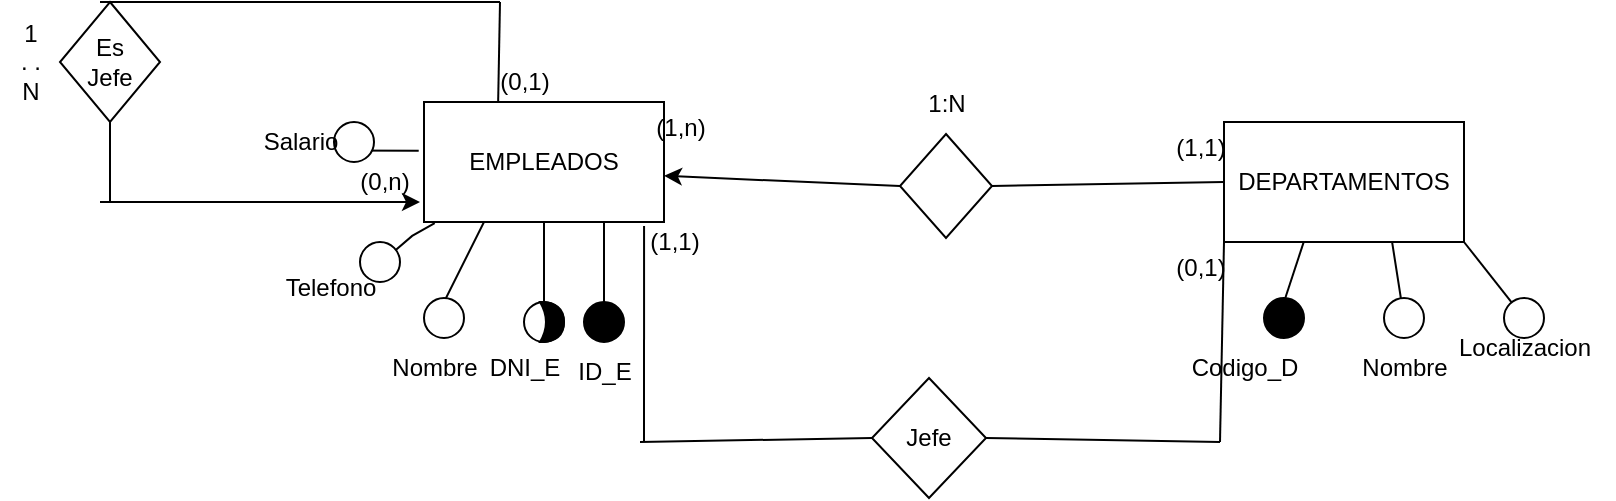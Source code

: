 <mxfile version="24.7.16">
  <diagram name="Página-1" id="xLEbLWEpb5DnmM2ml_3p">
    <mxGraphModel dx="548" dy="499" grid="1" gridSize="10" guides="1" tooltips="1" connect="1" arrows="1" fold="1" page="1" pageScale="1" pageWidth="827" pageHeight="1169" math="0" shadow="0">
      <root>
        <mxCell id="0" />
        <mxCell id="1" parent="0" />
        <mxCell id="GEkU-7t59s7T-fOhTXQf-1" value="EMPLEADOS" style="rounded=0;whiteSpace=wrap;html=1;" vertex="1" parent="1">
          <mxGeometry x="232" y="80" width="120" height="60" as="geometry" />
        </mxCell>
        <mxCell id="GEkU-7t59s7T-fOhTXQf-2" value="DEPARTAMENTOS" style="rounded=0;whiteSpace=wrap;html=1;" vertex="1" parent="1">
          <mxGeometry x="632" y="90" width="120" height="60" as="geometry" />
        </mxCell>
        <mxCell id="GEkU-7t59s7T-fOhTXQf-3" value="" style="endArrow=none;html=1;rounded=0;entryX=0.75;entryY=1;entryDx=0;entryDy=0;" edge="1" parent="1" source="GEkU-7t59s7T-fOhTXQf-4" target="GEkU-7t59s7T-fOhTXQf-1">
          <mxGeometry width="50" height="50" relative="1" as="geometry">
            <mxPoint x="322" y="180" as="sourcePoint" />
            <mxPoint x="532" y="100" as="targetPoint" />
          </mxGeometry>
        </mxCell>
        <mxCell id="GEkU-7t59s7T-fOhTXQf-5" value="" style="endArrow=none;html=1;rounded=0;entryX=0.75;entryY=1;entryDx=0;entryDy=0;" edge="1" parent="1" target="GEkU-7t59s7T-fOhTXQf-4">
          <mxGeometry width="50" height="50" relative="1" as="geometry">
            <mxPoint x="322" y="180" as="sourcePoint" />
            <mxPoint x="322" y="140" as="targetPoint" />
          </mxGeometry>
        </mxCell>
        <mxCell id="GEkU-7t59s7T-fOhTXQf-4" value="" style="ellipse;whiteSpace=wrap;html=1;aspect=fixed;fillColor=#000000;" vertex="1" parent="1">
          <mxGeometry x="312" y="180" width="20" height="20" as="geometry" />
        </mxCell>
        <mxCell id="GEkU-7t59s7T-fOhTXQf-6" value="ID_E" style="text;html=1;align=center;verticalAlign=middle;resizable=0;points=[];autosize=1;strokeColor=none;fillColor=none;" vertex="1" parent="1">
          <mxGeometry x="297" y="200" width="50" height="30" as="geometry" />
        </mxCell>
        <mxCell id="GEkU-7t59s7T-fOhTXQf-7" value="" style="endArrow=none;html=1;rounded=0;entryX=0.5;entryY=1;entryDx=0;entryDy=0;" edge="1" parent="1" target="GEkU-7t59s7T-fOhTXQf-1">
          <mxGeometry width="50" height="50" relative="1" as="geometry">
            <mxPoint x="292" y="180" as="sourcePoint" />
            <mxPoint x="332" y="150" as="targetPoint" />
          </mxGeometry>
        </mxCell>
        <mxCell id="GEkU-7t59s7T-fOhTXQf-8" value="" style="ellipse;whiteSpace=wrap;html=1;aspect=fixed;shadow=0;" vertex="1" parent="1">
          <mxGeometry x="282" y="180" width="20" height="20" as="geometry" />
        </mxCell>
        <mxCell id="GEkU-7t59s7T-fOhTXQf-9" value="DNI_E" style="text;html=1;align=center;verticalAlign=middle;resizable=0;points=[];autosize=1;strokeColor=none;fillColor=none;" vertex="1" parent="1">
          <mxGeometry x="252" y="198" width="60" height="30" as="geometry" />
        </mxCell>
        <mxCell id="GEkU-7t59s7T-fOhTXQf-10" value="" style="endArrow=none;html=1;rounded=0;entryX=0.25;entryY=1;entryDx=0;entryDy=0;" edge="1" parent="1" target="GEkU-7t59s7T-fOhTXQf-1">
          <mxGeometry width="50" height="50" relative="1" as="geometry">
            <mxPoint x="242" y="180" as="sourcePoint" />
            <mxPoint x="302" y="150" as="targetPoint" />
          </mxGeometry>
        </mxCell>
        <mxCell id="GEkU-7t59s7T-fOhTXQf-11" value="" style="ellipse;whiteSpace=wrap;html=1;aspect=fixed;" vertex="1" parent="1">
          <mxGeometry x="232" y="178" width="20" height="20" as="geometry" />
        </mxCell>
        <mxCell id="GEkU-7t59s7T-fOhTXQf-17" value="Nombre" style="text;html=1;align=center;verticalAlign=middle;resizable=0;points=[];autosize=1;strokeColor=none;fillColor=none;" vertex="1" parent="1">
          <mxGeometry x="202" y="198" width="70" height="30" as="geometry" />
        </mxCell>
        <mxCell id="GEkU-7t59s7T-fOhTXQf-18" value="" style="endArrow=none;html=1;rounded=0;entryX=-0.006;entryY=0.894;entryDx=0;entryDy=0;entryPerimeter=0;exitX=0.885;exitY=0.036;exitDx=0;exitDy=0;exitPerimeter=0;" edge="1" parent="1" source="GEkU-7t59s7T-fOhTXQf-20">
          <mxGeometry width="50" height="50" relative="1" as="geometry">
            <mxPoint x="247.93" y="128" as="sourcePoint" />
            <mxPoint x="237.36" y="140.59" as="targetPoint" />
            <Array as="points">
              <mxPoint x="226.08" y="146.95" />
            </Array>
          </mxGeometry>
        </mxCell>
        <mxCell id="GEkU-7t59s7T-fOhTXQf-19" value="" style="ellipse;whiteSpace=wrap;html=1;aspect=fixed;" vertex="1" parent="1">
          <mxGeometry x="200" y="150" width="20" height="20" as="geometry" />
        </mxCell>
        <mxCell id="GEkU-7t59s7T-fOhTXQf-20" value="Telefono" style="text;html=1;align=center;verticalAlign=middle;resizable=0;points=[];autosize=1;strokeColor=none;fillColor=none;" vertex="1" parent="1">
          <mxGeometry x="150" y="158" width="70" height="30" as="geometry" />
        </mxCell>
        <mxCell id="GEkU-7t59s7T-fOhTXQf-21" value="" style="endArrow=none;html=1;rounded=0;entryX=-0.022;entryY=0.406;entryDx=0;entryDy=0;entryPerimeter=0;exitX=0.035;exitY=-0.027;exitDx=0;exitDy=0;exitPerimeter=0;" edge="1" parent="1" source="GEkU-7t59s7T-fOhTXQf-46" target="GEkU-7t59s7T-fOhTXQf-1">
          <mxGeometry width="50" height="50" relative="1" as="geometry">
            <mxPoint x="202" y="110" as="sourcePoint" />
            <mxPoint x="241" y="144" as="targetPoint" />
          </mxGeometry>
        </mxCell>
        <mxCell id="GEkU-7t59s7T-fOhTXQf-22" value="" style="ellipse;whiteSpace=wrap;html=1;aspect=fixed;" vertex="1" parent="1">
          <mxGeometry x="187" y="90" width="20" height="20" as="geometry" />
        </mxCell>
        <mxCell id="GEkU-7t59s7T-fOhTXQf-23" value="Salario" style="text;html=1;align=center;verticalAlign=middle;resizable=0;points=[];autosize=1;strokeColor=none;fillColor=none;" vertex="1" parent="1">
          <mxGeometry x="140" y="85" width="60" height="30" as="geometry" />
        </mxCell>
        <mxCell id="GEkU-7t59s7T-fOhTXQf-24" value="" style="endArrow=none;html=1;rounded=0;entryX=0.333;entryY=0.995;entryDx=0;entryDy=0;entryPerimeter=0;" edge="1" parent="1" target="GEkU-7t59s7T-fOhTXQf-2">
          <mxGeometry width="50" height="50" relative="1" as="geometry">
            <mxPoint x="662" y="180" as="sourcePoint" />
            <mxPoint x="332" y="150" as="targetPoint" />
          </mxGeometry>
        </mxCell>
        <mxCell id="GEkU-7t59s7T-fOhTXQf-25" value="" style="ellipse;whiteSpace=wrap;html=1;aspect=fixed;fillColor=#000000;" vertex="1" parent="1">
          <mxGeometry x="652" y="178" width="20" height="20" as="geometry" />
        </mxCell>
        <mxCell id="GEkU-7t59s7T-fOhTXQf-26" value="" style="ellipse;whiteSpace=wrap;html=1;aspect=fixed;" vertex="1" parent="1">
          <mxGeometry x="712" y="178" width="20" height="20" as="geometry" />
        </mxCell>
        <mxCell id="GEkU-7t59s7T-fOhTXQf-27" value="" style="ellipse;whiteSpace=wrap;html=1;aspect=fixed;" vertex="1" parent="1">
          <mxGeometry x="772" y="178" width="20" height="20" as="geometry" />
        </mxCell>
        <mxCell id="GEkU-7t59s7T-fOhTXQf-28" value="" style="endArrow=none;html=1;rounded=0;entryX=0.7;entryY=0.995;entryDx=0;entryDy=0;entryPerimeter=0;" edge="1" parent="1" source="GEkU-7t59s7T-fOhTXQf-26" target="GEkU-7t59s7T-fOhTXQf-2">
          <mxGeometry width="50" height="50" relative="1" as="geometry">
            <mxPoint x="672" y="190" as="sourcePoint" />
            <mxPoint x="682" y="160" as="targetPoint" />
          </mxGeometry>
        </mxCell>
        <mxCell id="GEkU-7t59s7T-fOhTXQf-29" value="" style="endArrow=none;html=1;rounded=0;entryX=1;entryY=1;entryDx=0;entryDy=0;" edge="1" parent="1" source="GEkU-7t59s7T-fOhTXQf-27" target="GEkU-7t59s7T-fOhTXQf-2">
          <mxGeometry width="50" height="50" relative="1" as="geometry">
            <mxPoint x="682" y="200" as="sourcePoint" />
            <mxPoint x="692" y="170" as="targetPoint" />
          </mxGeometry>
        </mxCell>
        <mxCell id="GEkU-7t59s7T-fOhTXQf-30" value="Codigo_D" style="text;html=1;align=center;verticalAlign=middle;resizable=0;points=[];autosize=1;strokeColor=none;fillColor=none;" vertex="1" parent="1">
          <mxGeometry x="602" y="198" width="80" height="30" as="geometry" />
        </mxCell>
        <mxCell id="GEkU-7t59s7T-fOhTXQf-31" value="Nombre" style="text;html=1;align=center;verticalAlign=middle;resizable=0;points=[];autosize=1;strokeColor=none;fillColor=none;" vertex="1" parent="1">
          <mxGeometry x="687" y="198" width="70" height="30" as="geometry" />
        </mxCell>
        <mxCell id="GEkU-7t59s7T-fOhTXQf-32" value="Localizacion" style="text;html=1;align=center;verticalAlign=middle;resizable=0;points=[];autosize=1;strokeColor=none;fillColor=none;" vertex="1" parent="1">
          <mxGeometry x="737" y="188" width="90" height="30" as="geometry" />
        </mxCell>
        <mxCell id="GEkU-7t59s7T-fOhTXQf-33" value="" style="rhombus;whiteSpace=wrap;html=1;" vertex="1" parent="1">
          <mxGeometry x="470" y="96" width="46" height="52" as="geometry" />
        </mxCell>
        <mxCell id="GEkU-7t59s7T-fOhTXQf-35" value="" style="endArrow=classic;html=1;rounded=0;entryX=1;entryY=0.5;entryDx=0;entryDy=0;exitX=0;exitY=0.5;exitDx=0;exitDy=0;" edge="1" parent="1" source="GEkU-7t59s7T-fOhTXQf-33">
          <mxGeometry width="50" height="50" relative="1" as="geometry">
            <mxPoint x="471.61" y="127.09" as="sourcePoint" />
            <mxPoint x="352.0" y="116.91" as="targetPoint" />
          </mxGeometry>
        </mxCell>
        <mxCell id="GEkU-7t59s7T-fOhTXQf-37" value="" style="endArrow=none;html=1;rounded=0;entryX=0;entryY=0.5;entryDx=0;entryDy=0;exitX=1;exitY=0.5;exitDx=0;exitDy=0;" edge="1" parent="1" source="GEkU-7t59s7T-fOhTXQf-33" target="GEkU-7t59s7T-fOhTXQf-2">
          <mxGeometry width="50" height="50" relative="1" as="geometry">
            <mxPoint x="472" y="160" as="sourcePoint" />
            <mxPoint x="522" y="110" as="targetPoint" />
          </mxGeometry>
        </mxCell>
        <mxCell id="GEkU-7t59s7T-fOhTXQf-38" value="" style="endArrow=none;html=1;rounded=0;exitX=0.309;exitY=-0.007;exitDx=0;exitDy=0;exitPerimeter=0;" edge="1" parent="1" source="GEkU-7t59s7T-fOhTXQf-1">
          <mxGeometry width="50" height="50" relative="1" as="geometry">
            <mxPoint x="270" y="70" as="sourcePoint" />
            <mxPoint x="270" y="30" as="targetPoint" />
          </mxGeometry>
        </mxCell>
        <mxCell id="GEkU-7t59s7T-fOhTXQf-39" value="" style="shape=xor;whiteSpace=wrap;html=1;strokeColor=#000000;fillColor=#000000;" vertex="1" parent="1">
          <mxGeometry x="290" y="180" width="12" height="20" as="geometry" />
        </mxCell>
        <mxCell id="GEkU-7t59s7T-fOhTXQf-40" value="" style="endArrow=none;html=1;rounded=0;" edge="1" parent="1">
          <mxGeometry width="50" height="50" relative="1" as="geometry">
            <mxPoint x="70" y="30" as="sourcePoint" />
            <mxPoint x="270" y="30" as="targetPoint" />
          </mxGeometry>
        </mxCell>
        <mxCell id="GEkU-7t59s7T-fOhTXQf-41" value="Es&lt;div&gt;Jefe&lt;/div&gt;" style="rhombus;whiteSpace=wrap;html=1;" vertex="1" parent="1">
          <mxGeometry x="50" y="30" width="50" height="60" as="geometry" />
        </mxCell>
        <mxCell id="GEkU-7t59s7T-fOhTXQf-44" value="" style="endArrow=classic;html=1;rounded=0;" edge="1" parent="1">
          <mxGeometry width="50" height="50" relative="1" as="geometry">
            <mxPoint x="70" y="130" as="sourcePoint" />
            <mxPoint x="230" y="130" as="targetPoint" />
          </mxGeometry>
        </mxCell>
        <mxCell id="GEkU-7t59s7T-fOhTXQf-45" value="" style="endArrow=none;html=1;rounded=0;entryX=0.5;entryY=1;entryDx=0;entryDy=0;" edge="1" parent="1" target="GEkU-7t59s7T-fOhTXQf-41">
          <mxGeometry width="50" height="50" relative="1" as="geometry">
            <mxPoint x="75" y="130" as="sourcePoint" />
            <mxPoint x="340" y="80" as="targetPoint" />
          </mxGeometry>
        </mxCell>
        <mxCell id="GEkU-7t59s7T-fOhTXQf-46" value="(0,n)" style="text;html=1;align=center;verticalAlign=middle;resizable=0;points=[];autosize=1;strokeColor=none;fillColor=none;" vertex="1" parent="1">
          <mxGeometry x="187" y="105" width="50" height="30" as="geometry" />
        </mxCell>
        <mxCell id="GEkU-7t59s7T-fOhTXQf-48" value="(0,1)" style="text;html=1;align=center;verticalAlign=middle;resizable=0;points=[];autosize=1;strokeColor=none;fillColor=none;" vertex="1" parent="1">
          <mxGeometry x="257" y="55" width="50" height="30" as="geometry" />
        </mxCell>
        <mxCell id="GEkU-7t59s7T-fOhTXQf-49" value="(1,1)" style="text;html=1;align=center;verticalAlign=middle;resizable=0;points=[];autosize=1;strokeColor=none;fillColor=none;" vertex="1" parent="1">
          <mxGeometry x="595" y="88" width="50" height="30" as="geometry" />
        </mxCell>
        <mxCell id="GEkU-7t59s7T-fOhTXQf-50" value="(1,n)" style="text;html=1;align=center;verticalAlign=middle;resizable=0;points=[];autosize=1;strokeColor=none;fillColor=none;" vertex="1" parent="1">
          <mxGeometry x="335" y="78" width="50" height="30" as="geometry" />
        </mxCell>
        <mxCell id="GEkU-7t59s7T-fOhTXQf-51" value="1:N" style="text;html=1;align=center;verticalAlign=middle;resizable=0;points=[];autosize=1;strokeColor=none;fillColor=none;" vertex="1" parent="1">
          <mxGeometry x="473" y="66" width="40" height="30" as="geometry" />
        </mxCell>
        <mxCell id="GEkU-7t59s7T-fOhTXQf-52" value="1&lt;div&gt;. .&lt;br&gt;N&lt;/div&gt;" style="text;html=1;align=center;verticalAlign=middle;resizable=0;points=[];autosize=1;strokeColor=none;fillColor=none;" vertex="1" parent="1">
          <mxGeometry x="20" y="30" width="30" height="60" as="geometry" />
        </mxCell>
        <mxCell id="GEkU-7t59s7T-fOhTXQf-53" value="" style="endArrow=none;html=1;rounded=0;entryX=0.917;entryY=1.033;entryDx=0;entryDy=0;entryPerimeter=0;" edge="1" parent="1" target="GEkU-7t59s7T-fOhTXQf-1">
          <mxGeometry width="50" height="50" relative="1" as="geometry">
            <mxPoint x="342" y="250" as="sourcePoint" />
            <mxPoint x="440" y="240" as="targetPoint" />
          </mxGeometry>
        </mxCell>
        <mxCell id="GEkU-7t59s7T-fOhTXQf-54" value="" style="endArrow=none;html=1;rounded=0;entryX=0;entryY=0.5;entryDx=0;entryDy=0;" edge="1" parent="1" target="GEkU-7t59s7T-fOhTXQf-55">
          <mxGeometry width="50" height="50" relative="1" as="geometry">
            <mxPoint x="340" y="250" as="sourcePoint" />
            <mxPoint x="450" y="250" as="targetPoint" />
          </mxGeometry>
        </mxCell>
        <mxCell id="GEkU-7t59s7T-fOhTXQf-55" value="Jefe" style="rhombus;whiteSpace=wrap;html=1;" vertex="1" parent="1">
          <mxGeometry x="456" y="218" width="57" height="60" as="geometry" />
        </mxCell>
        <mxCell id="GEkU-7t59s7T-fOhTXQf-56" value="" style="endArrow=none;html=1;rounded=0;exitX=1;exitY=0.5;exitDx=0;exitDy=0;" edge="1" parent="1" source="GEkU-7t59s7T-fOhTXQf-55">
          <mxGeometry width="50" height="50" relative="1" as="geometry">
            <mxPoint x="390" y="290" as="sourcePoint" />
            <mxPoint x="630" y="250" as="targetPoint" />
          </mxGeometry>
        </mxCell>
        <mxCell id="GEkU-7t59s7T-fOhTXQf-57" value="" style="endArrow=none;html=1;rounded=0;entryX=0;entryY=1;entryDx=0;entryDy=0;" edge="1" parent="1" target="GEkU-7t59s7T-fOhTXQf-2">
          <mxGeometry width="50" height="50" relative="1" as="geometry">
            <mxPoint x="630" y="250" as="sourcePoint" />
            <mxPoint x="440" y="240" as="targetPoint" />
          </mxGeometry>
        </mxCell>
        <mxCell id="GEkU-7t59s7T-fOhTXQf-58" value="(0,1)" style="text;html=1;align=center;verticalAlign=middle;resizable=0;points=[];autosize=1;strokeColor=none;fillColor=none;" vertex="1" parent="1">
          <mxGeometry x="595" y="148" width="50" height="30" as="geometry" />
        </mxCell>
        <mxCell id="GEkU-7t59s7T-fOhTXQf-59" value="(1,1)" style="text;html=1;align=center;verticalAlign=middle;resizable=0;points=[];autosize=1;strokeColor=none;fillColor=none;" vertex="1" parent="1">
          <mxGeometry x="332" y="135" width="50" height="30" as="geometry" />
        </mxCell>
      </root>
    </mxGraphModel>
  </diagram>
</mxfile>
